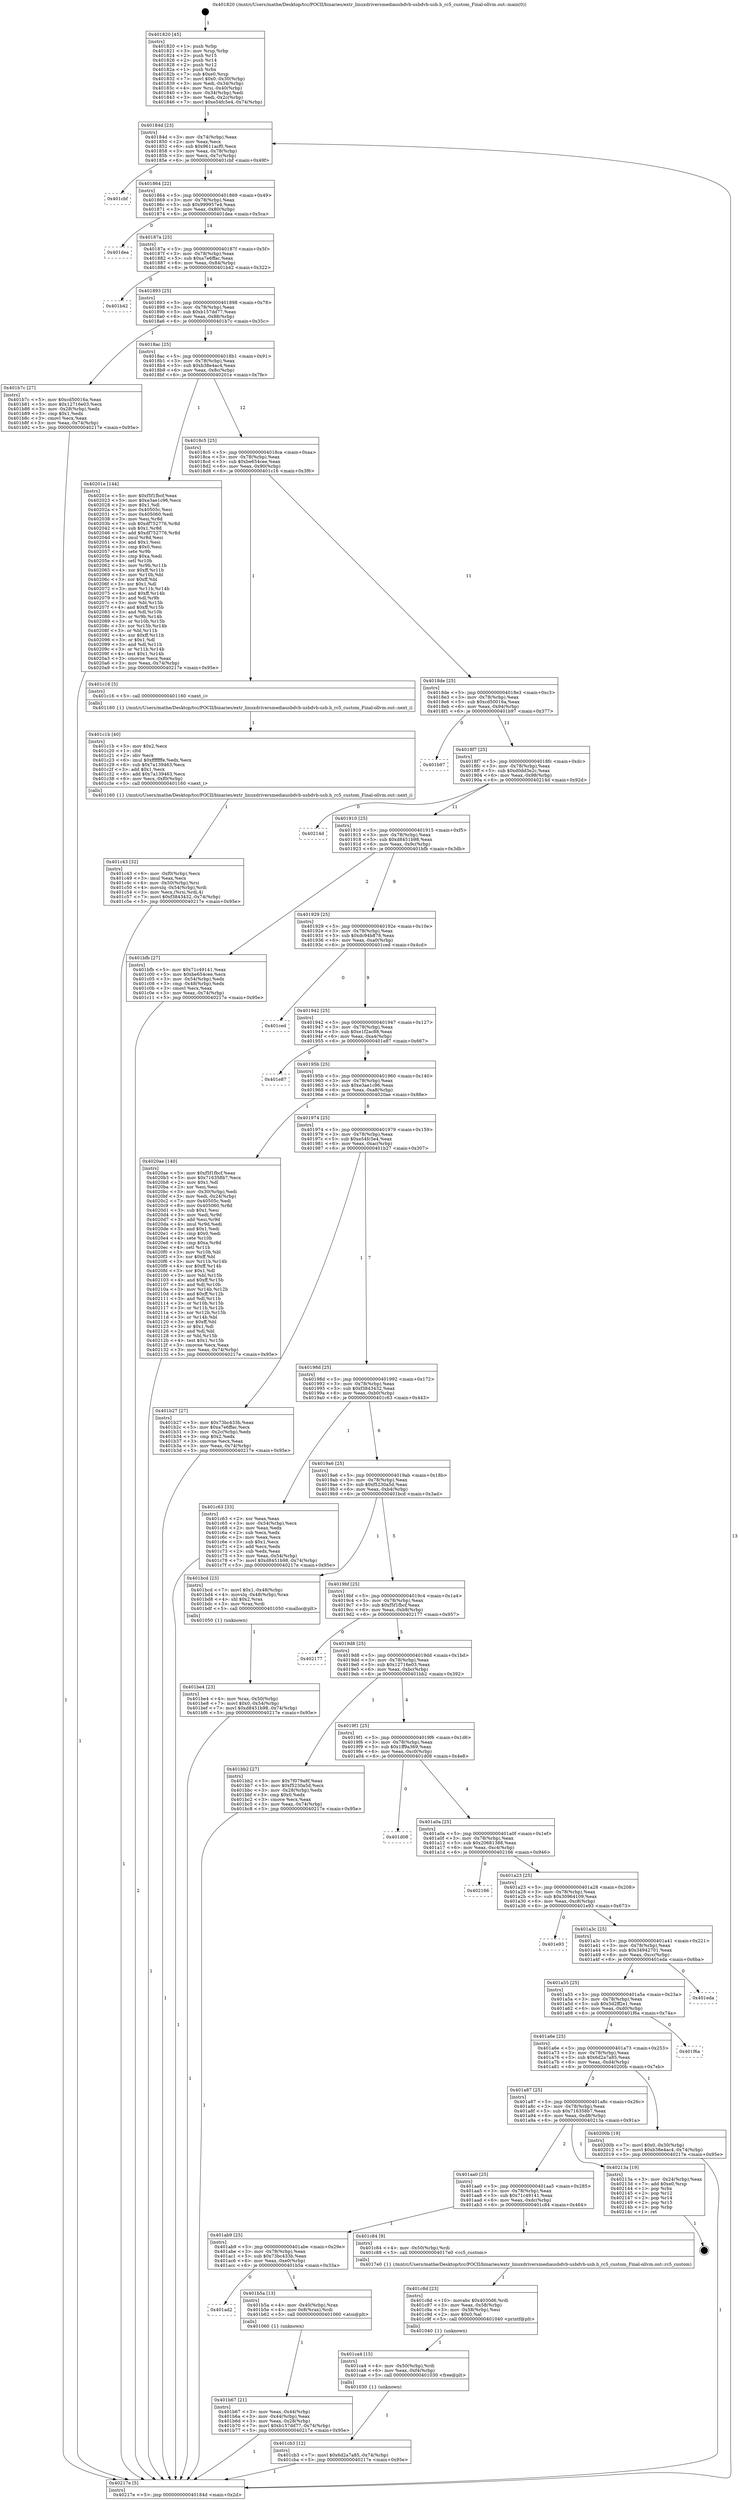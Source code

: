 digraph "0x401820" {
  label = "0x401820 (/mnt/c/Users/mathe/Desktop/tcc/POCII/binaries/extr_linuxdriversmediausbdvb-usbdvb-usb.h_rc5_custom_Final-ollvm.out::main(0))"
  labelloc = "t"
  node[shape=record]

  Entry [label="",width=0.3,height=0.3,shape=circle,fillcolor=black,style=filled]
  "0x40184d" [label="{
     0x40184d [23]\l
     | [instrs]\l
     &nbsp;&nbsp;0x40184d \<+3\>: mov -0x74(%rbp),%eax\l
     &nbsp;&nbsp;0x401850 \<+2\>: mov %eax,%ecx\l
     &nbsp;&nbsp;0x401852 \<+6\>: sub $0x9611acf0,%ecx\l
     &nbsp;&nbsp;0x401858 \<+3\>: mov %eax,-0x78(%rbp)\l
     &nbsp;&nbsp;0x40185b \<+3\>: mov %ecx,-0x7c(%rbp)\l
     &nbsp;&nbsp;0x40185e \<+6\>: je 0000000000401cbf \<main+0x49f\>\l
  }"]
  "0x401cbf" [label="{
     0x401cbf\l
  }", style=dashed]
  "0x401864" [label="{
     0x401864 [22]\l
     | [instrs]\l
     &nbsp;&nbsp;0x401864 \<+5\>: jmp 0000000000401869 \<main+0x49\>\l
     &nbsp;&nbsp;0x401869 \<+3\>: mov -0x78(%rbp),%eax\l
     &nbsp;&nbsp;0x40186c \<+5\>: sub $0x999957e4,%eax\l
     &nbsp;&nbsp;0x401871 \<+3\>: mov %eax,-0x80(%rbp)\l
     &nbsp;&nbsp;0x401874 \<+6\>: je 0000000000401dea \<main+0x5ca\>\l
  }"]
  Exit [label="",width=0.3,height=0.3,shape=circle,fillcolor=black,style=filled,peripheries=2]
  "0x401dea" [label="{
     0x401dea\l
  }", style=dashed]
  "0x40187a" [label="{
     0x40187a [25]\l
     | [instrs]\l
     &nbsp;&nbsp;0x40187a \<+5\>: jmp 000000000040187f \<main+0x5f\>\l
     &nbsp;&nbsp;0x40187f \<+3\>: mov -0x78(%rbp),%eax\l
     &nbsp;&nbsp;0x401882 \<+5\>: sub $0xa7e6ffac,%eax\l
     &nbsp;&nbsp;0x401887 \<+6\>: mov %eax,-0x84(%rbp)\l
     &nbsp;&nbsp;0x40188d \<+6\>: je 0000000000401b42 \<main+0x322\>\l
  }"]
  "0x401cb3" [label="{
     0x401cb3 [12]\l
     | [instrs]\l
     &nbsp;&nbsp;0x401cb3 \<+7\>: movl $0x6d2a7a85,-0x74(%rbp)\l
     &nbsp;&nbsp;0x401cba \<+5\>: jmp 000000000040217e \<main+0x95e\>\l
  }"]
  "0x401b42" [label="{
     0x401b42\l
  }", style=dashed]
  "0x401893" [label="{
     0x401893 [25]\l
     | [instrs]\l
     &nbsp;&nbsp;0x401893 \<+5\>: jmp 0000000000401898 \<main+0x78\>\l
     &nbsp;&nbsp;0x401898 \<+3\>: mov -0x78(%rbp),%eax\l
     &nbsp;&nbsp;0x40189b \<+5\>: sub $0xb157dd77,%eax\l
     &nbsp;&nbsp;0x4018a0 \<+6\>: mov %eax,-0x88(%rbp)\l
     &nbsp;&nbsp;0x4018a6 \<+6\>: je 0000000000401b7c \<main+0x35c\>\l
  }"]
  "0x401ca4" [label="{
     0x401ca4 [15]\l
     | [instrs]\l
     &nbsp;&nbsp;0x401ca4 \<+4\>: mov -0x50(%rbp),%rdi\l
     &nbsp;&nbsp;0x401ca8 \<+6\>: mov %eax,-0xf4(%rbp)\l
     &nbsp;&nbsp;0x401cae \<+5\>: call 0000000000401030 \<free@plt\>\l
     | [calls]\l
     &nbsp;&nbsp;0x401030 \{1\} (unknown)\l
  }"]
  "0x401b7c" [label="{
     0x401b7c [27]\l
     | [instrs]\l
     &nbsp;&nbsp;0x401b7c \<+5\>: mov $0xcd50016a,%eax\l
     &nbsp;&nbsp;0x401b81 \<+5\>: mov $0x12716e03,%ecx\l
     &nbsp;&nbsp;0x401b86 \<+3\>: mov -0x28(%rbp),%edx\l
     &nbsp;&nbsp;0x401b89 \<+3\>: cmp $0x1,%edx\l
     &nbsp;&nbsp;0x401b8c \<+3\>: cmovl %ecx,%eax\l
     &nbsp;&nbsp;0x401b8f \<+3\>: mov %eax,-0x74(%rbp)\l
     &nbsp;&nbsp;0x401b92 \<+5\>: jmp 000000000040217e \<main+0x95e\>\l
  }"]
  "0x4018ac" [label="{
     0x4018ac [25]\l
     | [instrs]\l
     &nbsp;&nbsp;0x4018ac \<+5\>: jmp 00000000004018b1 \<main+0x91\>\l
     &nbsp;&nbsp;0x4018b1 \<+3\>: mov -0x78(%rbp),%eax\l
     &nbsp;&nbsp;0x4018b4 \<+5\>: sub $0xb38e4ac4,%eax\l
     &nbsp;&nbsp;0x4018b9 \<+6\>: mov %eax,-0x8c(%rbp)\l
     &nbsp;&nbsp;0x4018bf \<+6\>: je 000000000040201e \<main+0x7fe\>\l
  }"]
  "0x401c8d" [label="{
     0x401c8d [23]\l
     | [instrs]\l
     &nbsp;&nbsp;0x401c8d \<+10\>: movabs $0x4030d6,%rdi\l
     &nbsp;&nbsp;0x401c97 \<+3\>: mov %eax,-0x58(%rbp)\l
     &nbsp;&nbsp;0x401c9a \<+3\>: mov -0x58(%rbp),%esi\l
     &nbsp;&nbsp;0x401c9d \<+2\>: mov $0x0,%al\l
     &nbsp;&nbsp;0x401c9f \<+5\>: call 0000000000401040 \<printf@plt\>\l
     | [calls]\l
     &nbsp;&nbsp;0x401040 \{1\} (unknown)\l
  }"]
  "0x40201e" [label="{
     0x40201e [144]\l
     | [instrs]\l
     &nbsp;&nbsp;0x40201e \<+5\>: mov $0xf5f1fbcf,%eax\l
     &nbsp;&nbsp;0x402023 \<+5\>: mov $0xe3ae1c96,%ecx\l
     &nbsp;&nbsp;0x402028 \<+2\>: mov $0x1,%dl\l
     &nbsp;&nbsp;0x40202a \<+7\>: mov 0x40505c,%esi\l
     &nbsp;&nbsp;0x402031 \<+7\>: mov 0x405060,%edi\l
     &nbsp;&nbsp;0x402038 \<+3\>: mov %esi,%r8d\l
     &nbsp;&nbsp;0x40203b \<+7\>: sub $0xdf752776,%r8d\l
     &nbsp;&nbsp;0x402042 \<+4\>: sub $0x1,%r8d\l
     &nbsp;&nbsp;0x402046 \<+7\>: add $0xdf752776,%r8d\l
     &nbsp;&nbsp;0x40204d \<+4\>: imul %r8d,%esi\l
     &nbsp;&nbsp;0x402051 \<+3\>: and $0x1,%esi\l
     &nbsp;&nbsp;0x402054 \<+3\>: cmp $0x0,%esi\l
     &nbsp;&nbsp;0x402057 \<+4\>: sete %r9b\l
     &nbsp;&nbsp;0x40205b \<+3\>: cmp $0xa,%edi\l
     &nbsp;&nbsp;0x40205e \<+4\>: setl %r10b\l
     &nbsp;&nbsp;0x402062 \<+3\>: mov %r9b,%r11b\l
     &nbsp;&nbsp;0x402065 \<+4\>: xor $0xff,%r11b\l
     &nbsp;&nbsp;0x402069 \<+3\>: mov %r10b,%bl\l
     &nbsp;&nbsp;0x40206c \<+3\>: xor $0xff,%bl\l
     &nbsp;&nbsp;0x40206f \<+3\>: xor $0x1,%dl\l
     &nbsp;&nbsp;0x402072 \<+3\>: mov %r11b,%r14b\l
     &nbsp;&nbsp;0x402075 \<+4\>: and $0xff,%r14b\l
     &nbsp;&nbsp;0x402079 \<+3\>: and %dl,%r9b\l
     &nbsp;&nbsp;0x40207c \<+3\>: mov %bl,%r15b\l
     &nbsp;&nbsp;0x40207f \<+4\>: and $0xff,%r15b\l
     &nbsp;&nbsp;0x402083 \<+3\>: and %dl,%r10b\l
     &nbsp;&nbsp;0x402086 \<+3\>: or %r9b,%r14b\l
     &nbsp;&nbsp;0x402089 \<+3\>: or %r10b,%r15b\l
     &nbsp;&nbsp;0x40208c \<+3\>: xor %r15b,%r14b\l
     &nbsp;&nbsp;0x40208f \<+3\>: or %bl,%r11b\l
     &nbsp;&nbsp;0x402092 \<+4\>: xor $0xff,%r11b\l
     &nbsp;&nbsp;0x402096 \<+3\>: or $0x1,%dl\l
     &nbsp;&nbsp;0x402099 \<+3\>: and %dl,%r11b\l
     &nbsp;&nbsp;0x40209c \<+3\>: or %r11b,%r14b\l
     &nbsp;&nbsp;0x40209f \<+4\>: test $0x1,%r14b\l
     &nbsp;&nbsp;0x4020a3 \<+3\>: cmovne %ecx,%eax\l
     &nbsp;&nbsp;0x4020a6 \<+3\>: mov %eax,-0x74(%rbp)\l
     &nbsp;&nbsp;0x4020a9 \<+5\>: jmp 000000000040217e \<main+0x95e\>\l
  }"]
  "0x4018c5" [label="{
     0x4018c5 [25]\l
     | [instrs]\l
     &nbsp;&nbsp;0x4018c5 \<+5\>: jmp 00000000004018ca \<main+0xaa\>\l
     &nbsp;&nbsp;0x4018ca \<+3\>: mov -0x78(%rbp),%eax\l
     &nbsp;&nbsp;0x4018cd \<+5\>: sub $0xbe654cee,%eax\l
     &nbsp;&nbsp;0x4018d2 \<+6\>: mov %eax,-0x90(%rbp)\l
     &nbsp;&nbsp;0x4018d8 \<+6\>: je 0000000000401c16 \<main+0x3f6\>\l
  }"]
  "0x401c43" [label="{
     0x401c43 [32]\l
     | [instrs]\l
     &nbsp;&nbsp;0x401c43 \<+6\>: mov -0xf0(%rbp),%ecx\l
     &nbsp;&nbsp;0x401c49 \<+3\>: imul %eax,%ecx\l
     &nbsp;&nbsp;0x401c4c \<+4\>: mov -0x50(%rbp),%rsi\l
     &nbsp;&nbsp;0x401c50 \<+4\>: movslq -0x54(%rbp),%rdi\l
     &nbsp;&nbsp;0x401c54 \<+3\>: mov %ecx,(%rsi,%rdi,4)\l
     &nbsp;&nbsp;0x401c57 \<+7\>: movl $0xf3843432,-0x74(%rbp)\l
     &nbsp;&nbsp;0x401c5e \<+5\>: jmp 000000000040217e \<main+0x95e\>\l
  }"]
  "0x401c16" [label="{
     0x401c16 [5]\l
     | [instrs]\l
     &nbsp;&nbsp;0x401c16 \<+5\>: call 0000000000401160 \<next_i\>\l
     | [calls]\l
     &nbsp;&nbsp;0x401160 \{1\} (/mnt/c/Users/mathe/Desktop/tcc/POCII/binaries/extr_linuxdriversmediausbdvb-usbdvb-usb.h_rc5_custom_Final-ollvm.out::next_i)\l
  }"]
  "0x4018de" [label="{
     0x4018de [25]\l
     | [instrs]\l
     &nbsp;&nbsp;0x4018de \<+5\>: jmp 00000000004018e3 \<main+0xc3\>\l
     &nbsp;&nbsp;0x4018e3 \<+3\>: mov -0x78(%rbp),%eax\l
     &nbsp;&nbsp;0x4018e6 \<+5\>: sub $0xcd50016a,%eax\l
     &nbsp;&nbsp;0x4018eb \<+6\>: mov %eax,-0x94(%rbp)\l
     &nbsp;&nbsp;0x4018f1 \<+6\>: je 0000000000401b97 \<main+0x377\>\l
  }"]
  "0x401c1b" [label="{
     0x401c1b [40]\l
     | [instrs]\l
     &nbsp;&nbsp;0x401c1b \<+5\>: mov $0x2,%ecx\l
     &nbsp;&nbsp;0x401c20 \<+1\>: cltd\l
     &nbsp;&nbsp;0x401c21 \<+2\>: idiv %ecx\l
     &nbsp;&nbsp;0x401c23 \<+6\>: imul $0xfffffffe,%edx,%ecx\l
     &nbsp;&nbsp;0x401c29 \<+6\>: sub $0x7a139463,%ecx\l
     &nbsp;&nbsp;0x401c2f \<+3\>: add $0x1,%ecx\l
     &nbsp;&nbsp;0x401c32 \<+6\>: add $0x7a139463,%ecx\l
     &nbsp;&nbsp;0x401c38 \<+6\>: mov %ecx,-0xf0(%rbp)\l
     &nbsp;&nbsp;0x401c3e \<+5\>: call 0000000000401160 \<next_i\>\l
     | [calls]\l
     &nbsp;&nbsp;0x401160 \{1\} (/mnt/c/Users/mathe/Desktop/tcc/POCII/binaries/extr_linuxdriversmediausbdvb-usbdvb-usb.h_rc5_custom_Final-ollvm.out::next_i)\l
  }"]
  "0x401b97" [label="{
     0x401b97\l
  }", style=dashed]
  "0x4018f7" [label="{
     0x4018f7 [25]\l
     | [instrs]\l
     &nbsp;&nbsp;0x4018f7 \<+5\>: jmp 00000000004018fc \<main+0xdc\>\l
     &nbsp;&nbsp;0x4018fc \<+3\>: mov -0x78(%rbp),%eax\l
     &nbsp;&nbsp;0x4018ff \<+5\>: sub $0xd0dd3e2c,%eax\l
     &nbsp;&nbsp;0x401904 \<+6\>: mov %eax,-0x98(%rbp)\l
     &nbsp;&nbsp;0x40190a \<+6\>: je 000000000040214d \<main+0x92d\>\l
  }"]
  "0x401be4" [label="{
     0x401be4 [23]\l
     | [instrs]\l
     &nbsp;&nbsp;0x401be4 \<+4\>: mov %rax,-0x50(%rbp)\l
     &nbsp;&nbsp;0x401be8 \<+7\>: movl $0x0,-0x54(%rbp)\l
     &nbsp;&nbsp;0x401bef \<+7\>: movl $0xd8451b98,-0x74(%rbp)\l
     &nbsp;&nbsp;0x401bf6 \<+5\>: jmp 000000000040217e \<main+0x95e\>\l
  }"]
  "0x40214d" [label="{
     0x40214d\l
  }", style=dashed]
  "0x401910" [label="{
     0x401910 [25]\l
     | [instrs]\l
     &nbsp;&nbsp;0x401910 \<+5\>: jmp 0000000000401915 \<main+0xf5\>\l
     &nbsp;&nbsp;0x401915 \<+3\>: mov -0x78(%rbp),%eax\l
     &nbsp;&nbsp;0x401918 \<+5\>: sub $0xd8451b98,%eax\l
     &nbsp;&nbsp;0x40191d \<+6\>: mov %eax,-0x9c(%rbp)\l
     &nbsp;&nbsp;0x401923 \<+6\>: je 0000000000401bfb \<main+0x3db\>\l
  }"]
  "0x401b67" [label="{
     0x401b67 [21]\l
     | [instrs]\l
     &nbsp;&nbsp;0x401b67 \<+3\>: mov %eax,-0x44(%rbp)\l
     &nbsp;&nbsp;0x401b6a \<+3\>: mov -0x44(%rbp),%eax\l
     &nbsp;&nbsp;0x401b6d \<+3\>: mov %eax,-0x28(%rbp)\l
     &nbsp;&nbsp;0x401b70 \<+7\>: movl $0xb157dd77,-0x74(%rbp)\l
     &nbsp;&nbsp;0x401b77 \<+5\>: jmp 000000000040217e \<main+0x95e\>\l
  }"]
  "0x401bfb" [label="{
     0x401bfb [27]\l
     | [instrs]\l
     &nbsp;&nbsp;0x401bfb \<+5\>: mov $0x71c49141,%eax\l
     &nbsp;&nbsp;0x401c00 \<+5\>: mov $0xbe654cee,%ecx\l
     &nbsp;&nbsp;0x401c05 \<+3\>: mov -0x54(%rbp),%edx\l
     &nbsp;&nbsp;0x401c08 \<+3\>: cmp -0x48(%rbp),%edx\l
     &nbsp;&nbsp;0x401c0b \<+3\>: cmovl %ecx,%eax\l
     &nbsp;&nbsp;0x401c0e \<+3\>: mov %eax,-0x74(%rbp)\l
     &nbsp;&nbsp;0x401c11 \<+5\>: jmp 000000000040217e \<main+0x95e\>\l
  }"]
  "0x401929" [label="{
     0x401929 [25]\l
     | [instrs]\l
     &nbsp;&nbsp;0x401929 \<+5\>: jmp 000000000040192e \<main+0x10e\>\l
     &nbsp;&nbsp;0x40192e \<+3\>: mov -0x78(%rbp),%eax\l
     &nbsp;&nbsp;0x401931 \<+5\>: sub $0xdc94b878,%eax\l
     &nbsp;&nbsp;0x401936 \<+6\>: mov %eax,-0xa0(%rbp)\l
     &nbsp;&nbsp;0x40193c \<+6\>: je 0000000000401ced \<main+0x4cd\>\l
  }"]
  "0x401ad2" [label="{
     0x401ad2\l
  }", style=dashed]
  "0x401ced" [label="{
     0x401ced\l
  }", style=dashed]
  "0x401942" [label="{
     0x401942 [25]\l
     | [instrs]\l
     &nbsp;&nbsp;0x401942 \<+5\>: jmp 0000000000401947 \<main+0x127\>\l
     &nbsp;&nbsp;0x401947 \<+3\>: mov -0x78(%rbp),%eax\l
     &nbsp;&nbsp;0x40194a \<+5\>: sub $0xe1f2ac88,%eax\l
     &nbsp;&nbsp;0x40194f \<+6\>: mov %eax,-0xa4(%rbp)\l
     &nbsp;&nbsp;0x401955 \<+6\>: je 0000000000401e87 \<main+0x667\>\l
  }"]
  "0x401b5a" [label="{
     0x401b5a [13]\l
     | [instrs]\l
     &nbsp;&nbsp;0x401b5a \<+4\>: mov -0x40(%rbp),%rax\l
     &nbsp;&nbsp;0x401b5e \<+4\>: mov 0x8(%rax),%rdi\l
     &nbsp;&nbsp;0x401b62 \<+5\>: call 0000000000401060 \<atoi@plt\>\l
     | [calls]\l
     &nbsp;&nbsp;0x401060 \{1\} (unknown)\l
  }"]
  "0x401e87" [label="{
     0x401e87\l
  }", style=dashed]
  "0x40195b" [label="{
     0x40195b [25]\l
     | [instrs]\l
     &nbsp;&nbsp;0x40195b \<+5\>: jmp 0000000000401960 \<main+0x140\>\l
     &nbsp;&nbsp;0x401960 \<+3\>: mov -0x78(%rbp),%eax\l
     &nbsp;&nbsp;0x401963 \<+5\>: sub $0xe3ae1c96,%eax\l
     &nbsp;&nbsp;0x401968 \<+6\>: mov %eax,-0xa8(%rbp)\l
     &nbsp;&nbsp;0x40196e \<+6\>: je 00000000004020ae \<main+0x88e\>\l
  }"]
  "0x401ab9" [label="{
     0x401ab9 [25]\l
     | [instrs]\l
     &nbsp;&nbsp;0x401ab9 \<+5\>: jmp 0000000000401abe \<main+0x29e\>\l
     &nbsp;&nbsp;0x401abe \<+3\>: mov -0x78(%rbp),%eax\l
     &nbsp;&nbsp;0x401ac1 \<+5\>: sub $0x73bc433b,%eax\l
     &nbsp;&nbsp;0x401ac6 \<+6\>: mov %eax,-0xe0(%rbp)\l
     &nbsp;&nbsp;0x401acc \<+6\>: je 0000000000401b5a \<main+0x33a\>\l
  }"]
  "0x4020ae" [label="{
     0x4020ae [140]\l
     | [instrs]\l
     &nbsp;&nbsp;0x4020ae \<+5\>: mov $0xf5f1fbcf,%eax\l
     &nbsp;&nbsp;0x4020b3 \<+5\>: mov $0x716358b7,%ecx\l
     &nbsp;&nbsp;0x4020b8 \<+2\>: mov $0x1,%dl\l
     &nbsp;&nbsp;0x4020ba \<+2\>: xor %esi,%esi\l
     &nbsp;&nbsp;0x4020bc \<+3\>: mov -0x30(%rbp),%edi\l
     &nbsp;&nbsp;0x4020bf \<+3\>: mov %edi,-0x24(%rbp)\l
     &nbsp;&nbsp;0x4020c2 \<+7\>: mov 0x40505c,%edi\l
     &nbsp;&nbsp;0x4020c9 \<+8\>: mov 0x405060,%r8d\l
     &nbsp;&nbsp;0x4020d1 \<+3\>: sub $0x1,%esi\l
     &nbsp;&nbsp;0x4020d4 \<+3\>: mov %edi,%r9d\l
     &nbsp;&nbsp;0x4020d7 \<+3\>: add %esi,%r9d\l
     &nbsp;&nbsp;0x4020da \<+4\>: imul %r9d,%edi\l
     &nbsp;&nbsp;0x4020de \<+3\>: and $0x1,%edi\l
     &nbsp;&nbsp;0x4020e1 \<+3\>: cmp $0x0,%edi\l
     &nbsp;&nbsp;0x4020e4 \<+4\>: sete %r10b\l
     &nbsp;&nbsp;0x4020e8 \<+4\>: cmp $0xa,%r8d\l
     &nbsp;&nbsp;0x4020ec \<+4\>: setl %r11b\l
     &nbsp;&nbsp;0x4020f0 \<+3\>: mov %r10b,%bl\l
     &nbsp;&nbsp;0x4020f3 \<+3\>: xor $0xff,%bl\l
     &nbsp;&nbsp;0x4020f6 \<+3\>: mov %r11b,%r14b\l
     &nbsp;&nbsp;0x4020f9 \<+4\>: xor $0xff,%r14b\l
     &nbsp;&nbsp;0x4020fd \<+3\>: xor $0x1,%dl\l
     &nbsp;&nbsp;0x402100 \<+3\>: mov %bl,%r15b\l
     &nbsp;&nbsp;0x402103 \<+4\>: and $0xff,%r15b\l
     &nbsp;&nbsp;0x402107 \<+3\>: and %dl,%r10b\l
     &nbsp;&nbsp;0x40210a \<+3\>: mov %r14b,%r12b\l
     &nbsp;&nbsp;0x40210d \<+4\>: and $0xff,%r12b\l
     &nbsp;&nbsp;0x402111 \<+3\>: and %dl,%r11b\l
     &nbsp;&nbsp;0x402114 \<+3\>: or %r10b,%r15b\l
     &nbsp;&nbsp;0x402117 \<+3\>: or %r11b,%r12b\l
     &nbsp;&nbsp;0x40211a \<+3\>: xor %r12b,%r15b\l
     &nbsp;&nbsp;0x40211d \<+3\>: or %r14b,%bl\l
     &nbsp;&nbsp;0x402120 \<+3\>: xor $0xff,%bl\l
     &nbsp;&nbsp;0x402123 \<+3\>: or $0x1,%dl\l
     &nbsp;&nbsp;0x402126 \<+2\>: and %dl,%bl\l
     &nbsp;&nbsp;0x402128 \<+3\>: or %bl,%r15b\l
     &nbsp;&nbsp;0x40212b \<+4\>: test $0x1,%r15b\l
     &nbsp;&nbsp;0x40212f \<+3\>: cmovne %ecx,%eax\l
     &nbsp;&nbsp;0x402132 \<+3\>: mov %eax,-0x74(%rbp)\l
     &nbsp;&nbsp;0x402135 \<+5\>: jmp 000000000040217e \<main+0x95e\>\l
  }"]
  "0x401974" [label="{
     0x401974 [25]\l
     | [instrs]\l
     &nbsp;&nbsp;0x401974 \<+5\>: jmp 0000000000401979 \<main+0x159\>\l
     &nbsp;&nbsp;0x401979 \<+3\>: mov -0x78(%rbp),%eax\l
     &nbsp;&nbsp;0x40197c \<+5\>: sub $0xe54fc5e4,%eax\l
     &nbsp;&nbsp;0x401981 \<+6\>: mov %eax,-0xac(%rbp)\l
     &nbsp;&nbsp;0x401987 \<+6\>: je 0000000000401b27 \<main+0x307\>\l
  }"]
  "0x401c84" [label="{
     0x401c84 [9]\l
     | [instrs]\l
     &nbsp;&nbsp;0x401c84 \<+4\>: mov -0x50(%rbp),%rdi\l
     &nbsp;&nbsp;0x401c88 \<+5\>: call 00000000004017e0 \<rc5_custom\>\l
     | [calls]\l
     &nbsp;&nbsp;0x4017e0 \{1\} (/mnt/c/Users/mathe/Desktop/tcc/POCII/binaries/extr_linuxdriversmediausbdvb-usbdvb-usb.h_rc5_custom_Final-ollvm.out::rc5_custom)\l
  }"]
  "0x401b27" [label="{
     0x401b27 [27]\l
     | [instrs]\l
     &nbsp;&nbsp;0x401b27 \<+5\>: mov $0x73bc433b,%eax\l
     &nbsp;&nbsp;0x401b2c \<+5\>: mov $0xa7e6ffac,%ecx\l
     &nbsp;&nbsp;0x401b31 \<+3\>: mov -0x2c(%rbp),%edx\l
     &nbsp;&nbsp;0x401b34 \<+3\>: cmp $0x2,%edx\l
     &nbsp;&nbsp;0x401b37 \<+3\>: cmovne %ecx,%eax\l
     &nbsp;&nbsp;0x401b3a \<+3\>: mov %eax,-0x74(%rbp)\l
     &nbsp;&nbsp;0x401b3d \<+5\>: jmp 000000000040217e \<main+0x95e\>\l
  }"]
  "0x40198d" [label="{
     0x40198d [25]\l
     | [instrs]\l
     &nbsp;&nbsp;0x40198d \<+5\>: jmp 0000000000401992 \<main+0x172\>\l
     &nbsp;&nbsp;0x401992 \<+3\>: mov -0x78(%rbp),%eax\l
     &nbsp;&nbsp;0x401995 \<+5\>: sub $0xf3843432,%eax\l
     &nbsp;&nbsp;0x40199a \<+6\>: mov %eax,-0xb0(%rbp)\l
     &nbsp;&nbsp;0x4019a0 \<+6\>: je 0000000000401c63 \<main+0x443\>\l
  }"]
  "0x40217e" [label="{
     0x40217e [5]\l
     | [instrs]\l
     &nbsp;&nbsp;0x40217e \<+5\>: jmp 000000000040184d \<main+0x2d\>\l
  }"]
  "0x401820" [label="{
     0x401820 [45]\l
     | [instrs]\l
     &nbsp;&nbsp;0x401820 \<+1\>: push %rbp\l
     &nbsp;&nbsp;0x401821 \<+3\>: mov %rsp,%rbp\l
     &nbsp;&nbsp;0x401824 \<+2\>: push %r15\l
     &nbsp;&nbsp;0x401826 \<+2\>: push %r14\l
     &nbsp;&nbsp;0x401828 \<+2\>: push %r12\l
     &nbsp;&nbsp;0x40182a \<+1\>: push %rbx\l
     &nbsp;&nbsp;0x40182b \<+7\>: sub $0xe0,%rsp\l
     &nbsp;&nbsp;0x401832 \<+7\>: movl $0x0,-0x30(%rbp)\l
     &nbsp;&nbsp;0x401839 \<+3\>: mov %edi,-0x34(%rbp)\l
     &nbsp;&nbsp;0x40183c \<+4\>: mov %rsi,-0x40(%rbp)\l
     &nbsp;&nbsp;0x401840 \<+3\>: mov -0x34(%rbp),%edi\l
     &nbsp;&nbsp;0x401843 \<+3\>: mov %edi,-0x2c(%rbp)\l
     &nbsp;&nbsp;0x401846 \<+7\>: movl $0xe54fc5e4,-0x74(%rbp)\l
  }"]
  "0x401aa0" [label="{
     0x401aa0 [25]\l
     | [instrs]\l
     &nbsp;&nbsp;0x401aa0 \<+5\>: jmp 0000000000401aa5 \<main+0x285\>\l
     &nbsp;&nbsp;0x401aa5 \<+3\>: mov -0x78(%rbp),%eax\l
     &nbsp;&nbsp;0x401aa8 \<+5\>: sub $0x71c49141,%eax\l
     &nbsp;&nbsp;0x401aad \<+6\>: mov %eax,-0xdc(%rbp)\l
     &nbsp;&nbsp;0x401ab3 \<+6\>: je 0000000000401c84 \<main+0x464\>\l
  }"]
  "0x401c63" [label="{
     0x401c63 [33]\l
     | [instrs]\l
     &nbsp;&nbsp;0x401c63 \<+2\>: xor %eax,%eax\l
     &nbsp;&nbsp;0x401c65 \<+3\>: mov -0x54(%rbp),%ecx\l
     &nbsp;&nbsp;0x401c68 \<+2\>: mov %eax,%edx\l
     &nbsp;&nbsp;0x401c6a \<+2\>: sub %ecx,%edx\l
     &nbsp;&nbsp;0x401c6c \<+2\>: mov %eax,%ecx\l
     &nbsp;&nbsp;0x401c6e \<+3\>: sub $0x1,%ecx\l
     &nbsp;&nbsp;0x401c71 \<+2\>: add %ecx,%edx\l
     &nbsp;&nbsp;0x401c73 \<+2\>: sub %edx,%eax\l
     &nbsp;&nbsp;0x401c75 \<+3\>: mov %eax,-0x54(%rbp)\l
     &nbsp;&nbsp;0x401c78 \<+7\>: movl $0xd8451b98,-0x74(%rbp)\l
     &nbsp;&nbsp;0x401c7f \<+5\>: jmp 000000000040217e \<main+0x95e\>\l
  }"]
  "0x4019a6" [label="{
     0x4019a6 [25]\l
     | [instrs]\l
     &nbsp;&nbsp;0x4019a6 \<+5\>: jmp 00000000004019ab \<main+0x18b\>\l
     &nbsp;&nbsp;0x4019ab \<+3\>: mov -0x78(%rbp),%eax\l
     &nbsp;&nbsp;0x4019ae \<+5\>: sub $0xf5230a5d,%eax\l
     &nbsp;&nbsp;0x4019b3 \<+6\>: mov %eax,-0xb4(%rbp)\l
     &nbsp;&nbsp;0x4019b9 \<+6\>: je 0000000000401bcd \<main+0x3ad\>\l
  }"]
  "0x40213a" [label="{
     0x40213a [19]\l
     | [instrs]\l
     &nbsp;&nbsp;0x40213a \<+3\>: mov -0x24(%rbp),%eax\l
     &nbsp;&nbsp;0x40213d \<+7\>: add $0xe0,%rsp\l
     &nbsp;&nbsp;0x402144 \<+1\>: pop %rbx\l
     &nbsp;&nbsp;0x402145 \<+2\>: pop %r12\l
     &nbsp;&nbsp;0x402147 \<+2\>: pop %r14\l
     &nbsp;&nbsp;0x402149 \<+2\>: pop %r15\l
     &nbsp;&nbsp;0x40214b \<+1\>: pop %rbp\l
     &nbsp;&nbsp;0x40214c \<+1\>: ret\l
  }"]
  "0x401bcd" [label="{
     0x401bcd [23]\l
     | [instrs]\l
     &nbsp;&nbsp;0x401bcd \<+7\>: movl $0x1,-0x48(%rbp)\l
     &nbsp;&nbsp;0x401bd4 \<+4\>: movslq -0x48(%rbp),%rax\l
     &nbsp;&nbsp;0x401bd8 \<+4\>: shl $0x2,%rax\l
     &nbsp;&nbsp;0x401bdc \<+3\>: mov %rax,%rdi\l
     &nbsp;&nbsp;0x401bdf \<+5\>: call 0000000000401050 \<malloc@plt\>\l
     | [calls]\l
     &nbsp;&nbsp;0x401050 \{1\} (unknown)\l
  }"]
  "0x4019bf" [label="{
     0x4019bf [25]\l
     | [instrs]\l
     &nbsp;&nbsp;0x4019bf \<+5\>: jmp 00000000004019c4 \<main+0x1a4\>\l
     &nbsp;&nbsp;0x4019c4 \<+3\>: mov -0x78(%rbp),%eax\l
     &nbsp;&nbsp;0x4019c7 \<+5\>: sub $0xf5f1fbcf,%eax\l
     &nbsp;&nbsp;0x4019cc \<+6\>: mov %eax,-0xb8(%rbp)\l
     &nbsp;&nbsp;0x4019d2 \<+6\>: je 0000000000402177 \<main+0x957\>\l
  }"]
  "0x401a87" [label="{
     0x401a87 [25]\l
     | [instrs]\l
     &nbsp;&nbsp;0x401a87 \<+5\>: jmp 0000000000401a8c \<main+0x26c\>\l
     &nbsp;&nbsp;0x401a8c \<+3\>: mov -0x78(%rbp),%eax\l
     &nbsp;&nbsp;0x401a8f \<+5\>: sub $0x716358b7,%eax\l
     &nbsp;&nbsp;0x401a94 \<+6\>: mov %eax,-0xd8(%rbp)\l
     &nbsp;&nbsp;0x401a9a \<+6\>: je 000000000040213a \<main+0x91a\>\l
  }"]
  "0x402177" [label="{
     0x402177\l
  }", style=dashed]
  "0x4019d8" [label="{
     0x4019d8 [25]\l
     | [instrs]\l
     &nbsp;&nbsp;0x4019d8 \<+5\>: jmp 00000000004019dd \<main+0x1bd\>\l
     &nbsp;&nbsp;0x4019dd \<+3\>: mov -0x78(%rbp),%eax\l
     &nbsp;&nbsp;0x4019e0 \<+5\>: sub $0x12716e03,%eax\l
     &nbsp;&nbsp;0x4019e5 \<+6\>: mov %eax,-0xbc(%rbp)\l
     &nbsp;&nbsp;0x4019eb \<+6\>: je 0000000000401bb2 \<main+0x392\>\l
  }"]
  "0x40200b" [label="{
     0x40200b [19]\l
     | [instrs]\l
     &nbsp;&nbsp;0x40200b \<+7\>: movl $0x0,-0x30(%rbp)\l
     &nbsp;&nbsp;0x402012 \<+7\>: movl $0xb38e4ac4,-0x74(%rbp)\l
     &nbsp;&nbsp;0x402019 \<+5\>: jmp 000000000040217e \<main+0x95e\>\l
  }"]
  "0x401bb2" [label="{
     0x401bb2 [27]\l
     | [instrs]\l
     &nbsp;&nbsp;0x401bb2 \<+5\>: mov $0x7f079a8f,%eax\l
     &nbsp;&nbsp;0x401bb7 \<+5\>: mov $0xf5230a5d,%ecx\l
     &nbsp;&nbsp;0x401bbc \<+3\>: mov -0x28(%rbp),%edx\l
     &nbsp;&nbsp;0x401bbf \<+3\>: cmp $0x0,%edx\l
     &nbsp;&nbsp;0x401bc2 \<+3\>: cmove %ecx,%eax\l
     &nbsp;&nbsp;0x401bc5 \<+3\>: mov %eax,-0x74(%rbp)\l
     &nbsp;&nbsp;0x401bc8 \<+5\>: jmp 000000000040217e \<main+0x95e\>\l
  }"]
  "0x4019f1" [label="{
     0x4019f1 [25]\l
     | [instrs]\l
     &nbsp;&nbsp;0x4019f1 \<+5\>: jmp 00000000004019f6 \<main+0x1d6\>\l
     &nbsp;&nbsp;0x4019f6 \<+3\>: mov -0x78(%rbp),%eax\l
     &nbsp;&nbsp;0x4019f9 \<+5\>: sub $0x1ff9a369,%eax\l
     &nbsp;&nbsp;0x4019fe \<+6\>: mov %eax,-0xc0(%rbp)\l
     &nbsp;&nbsp;0x401a04 \<+6\>: je 0000000000401d08 \<main+0x4e8\>\l
  }"]
  "0x401a6e" [label="{
     0x401a6e [25]\l
     | [instrs]\l
     &nbsp;&nbsp;0x401a6e \<+5\>: jmp 0000000000401a73 \<main+0x253\>\l
     &nbsp;&nbsp;0x401a73 \<+3\>: mov -0x78(%rbp),%eax\l
     &nbsp;&nbsp;0x401a76 \<+5\>: sub $0x6d2a7a85,%eax\l
     &nbsp;&nbsp;0x401a7b \<+6\>: mov %eax,-0xd4(%rbp)\l
     &nbsp;&nbsp;0x401a81 \<+6\>: je 000000000040200b \<main+0x7eb\>\l
  }"]
  "0x401d08" [label="{
     0x401d08\l
  }", style=dashed]
  "0x401a0a" [label="{
     0x401a0a [25]\l
     | [instrs]\l
     &nbsp;&nbsp;0x401a0a \<+5\>: jmp 0000000000401a0f \<main+0x1ef\>\l
     &nbsp;&nbsp;0x401a0f \<+3\>: mov -0x78(%rbp),%eax\l
     &nbsp;&nbsp;0x401a12 \<+5\>: sub $0x20681388,%eax\l
     &nbsp;&nbsp;0x401a17 \<+6\>: mov %eax,-0xc4(%rbp)\l
     &nbsp;&nbsp;0x401a1d \<+6\>: je 0000000000402166 \<main+0x946\>\l
  }"]
  "0x401f6a" [label="{
     0x401f6a\l
  }", style=dashed]
  "0x402166" [label="{
     0x402166\l
  }", style=dashed]
  "0x401a23" [label="{
     0x401a23 [25]\l
     | [instrs]\l
     &nbsp;&nbsp;0x401a23 \<+5\>: jmp 0000000000401a28 \<main+0x208\>\l
     &nbsp;&nbsp;0x401a28 \<+3\>: mov -0x78(%rbp),%eax\l
     &nbsp;&nbsp;0x401a2b \<+5\>: sub $0x30964109,%eax\l
     &nbsp;&nbsp;0x401a30 \<+6\>: mov %eax,-0xc8(%rbp)\l
     &nbsp;&nbsp;0x401a36 \<+6\>: je 0000000000401e93 \<main+0x673\>\l
  }"]
  "0x401a55" [label="{
     0x401a55 [25]\l
     | [instrs]\l
     &nbsp;&nbsp;0x401a55 \<+5\>: jmp 0000000000401a5a \<main+0x23a\>\l
     &nbsp;&nbsp;0x401a5a \<+3\>: mov -0x78(%rbp),%eax\l
     &nbsp;&nbsp;0x401a5d \<+5\>: sub $0x5d2ff2e1,%eax\l
     &nbsp;&nbsp;0x401a62 \<+6\>: mov %eax,-0xd0(%rbp)\l
     &nbsp;&nbsp;0x401a68 \<+6\>: je 0000000000401f6a \<main+0x74a\>\l
  }"]
  "0x401e93" [label="{
     0x401e93\l
  }", style=dashed]
  "0x401a3c" [label="{
     0x401a3c [25]\l
     | [instrs]\l
     &nbsp;&nbsp;0x401a3c \<+5\>: jmp 0000000000401a41 \<main+0x221\>\l
     &nbsp;&nbsp;0x401a41 \<+3\>: mov -0x78(%rbp),%eax\l
     &nbsp;&nbsp;0x401a44 \<+5\>: sub $0x34942701,%eax\l
     &nbsp;&nbsp;0x401a49 \<+6\>: mov %eax,-0xcc(%rbp)\l
     &nbsp;&nbsp;0x401a4f \<+6\>: je 0000000000401eda \<main+0x6ba\>\l
  }"]
  "0x401eda" [label="{
     0x401eda\l
  }", style=dashed]
  Entry -> "0x401820" [label=" 1"]
  "0x40184d" -> "0x401cbf" [label=" 0"]
  "0x40184d" -> "0x401864" [label=" 14"]
  "0x40213a" -> Exit [label=" 1"]
  "0x401864" -> "0x401dea" [label=" 0"]
  "0x401864" -> "0x40187a" [label=" 14"]
  "0x4020ae" -> "0x40217e" [label=" 1"]
  "0x40187a" -> "0x401b42" [label=" 0"]
  "0x40187a" -> "0x401893" [label=" 14"]
  "0x40201e" -> "0x40217e" [label=" 1"]
  "0x401893" -> "0x401b7c" [label=" 1"]
  "0x401893" -> "0x4018ac" [label=" 13"]
  "0x40200b" -> "0x40217e" [label=" 1"]
  "0x4018ac" -> "0x40201e" [label=" 1"]
  "0x4018ac" -> "0x4018c5" [label=" 12"]
  "0x401cb3" -> "0x40217e" [label=" 1"]
  "0x4018c5" -> "0x401c16" [label=" 1"]
  "0x4018c5" -> "0x4018de" [label=" 11"]
  "0x401ca4" -> "0x401cb3" [label=" 1"]
  "0x4018de" -> "0x401b97" [label=" 0"]
  "0x4018de" -> "0x4018f7" [label=" 11"]
  "0x401c8d" -> "0x401ca4" [label=" 1"]
  "0x4018f7" -> "0x40214d" [label=" 0"]
  "0x4018f7" -> "0x401910" [label=" 11"]
  "0x401c84" -> "0x401c8d" [label=" 1"]
  "0x401910" -> "0x401bfb" [label=" 2"]
  "0x401910" -> "0x401929" [label=" 9"]
  "0x401c63" -> "0x40217e" [label=" 1"]
  "0x401929" -> "0x401ced" [label=" 0"]
  "0x401929" -> "0x401942" [label=" 9"]
  "0x401c43" -> "0x40217e" [label=" 1"]
  "0x401942" -> "0x401e87" [label=" 0"]
  "0x401942" -> "0x40195b" [label=" 9"]
  "0x401c1b" -> "0x401c43" [label=" 1"]
  "0x40195b" -> "0x4020ae" [label=" 1"]
  "0x40195b" -> "0x401974" [label=" 8"]
  "0x401bfb" -> "0x40217e" [label=" 2"]
  "0x401974" -> "0x401b27" [label=" 1"]
  "0x401974" -> "0x40198d" [label=" 7"]
  "0x401b27" -> "0x40217e" [label=" 1"]
  "0x401820" -> "0x40184d" [label=" 1"]
  "0x40217e" -> "0x40184d" [label=" 13"]
  "0x401be4" -> "0x40217e" [label=" 1"]
  "0x40198d" -> "0x401c63" [label=" 1"]
  "0x40198d" -> "0x4019a6" [label=" 6"]
  "0x401bb2" -> "0x40217e" [label=" 1"]
  "0x4019a6" -> "0x401bcd" [label=" 1"]
  "0x4019a6" -> "0x4019bf" [label=" 5"]
  "0x401b7c" -> "0x40217e" [label=" 1"]
  "0x4019bf" -> "0x402177" [label=" 0"]
  "0x4019bf" -> "0x4019d8" [label=" 5"]
  "0x401b5a" -> "0x401b67" [label=" 1"]
  "0x4019d8" -> "0x401bb2" [label=" 1"]
  "0x4019d8" -> "0x4019f1" [label=" 4"]
  "0x401ab9" -> "0x401ad2" [label=" 0"]
  "0x4019f1" -> "0x401d08" [label=" 0"]
  "0x4019f1" -> "0x401a0a" [label=" 4"]
  "0x401c16" -> "0x401c1b" [label=" 1"]
  "0x401a0a" -> "0x402166" [label=" 0"]
  "0x401a0a" -> "0x401a23" [label=" 4"]
  "0x401aa0" -> "0x401ab9" [label=" 1"]
  "0x401a23" -> "0x401e93" [label=" 0"]
  "0x401a23" -> "0x401a3c" [label=" 4"]
  "0x401bcd" -> "0x401be4" [label=" 1"]
  "0x401a3c" -> "0x401eda" [label=" 0"]
  "0x401a3c" -> "0x401a55" [label=" 4"]
  "0x401aa0" -> "0x401c84" [label=" 1"]
  "0x401a55" -> "0x401f6a" [label=" 0"]
  "0x401a55" -> "0x401a6e" [label=" 4"]
  "0x401ab9" -> "0x401b5a" [label=" 1"]
  "0x401a6e" -> "0x40200b" [label=" 1"]
  "0x401a6e" -> "0x401a87" [label=" 3"]
  "0x401b67" -> "0x40217e" [label=" 1"]
  "0x401a87" -> "0x40213a" [label=" 1"]
  "0x401a87" -> "0x401aa0" [label=" 2"]
}
